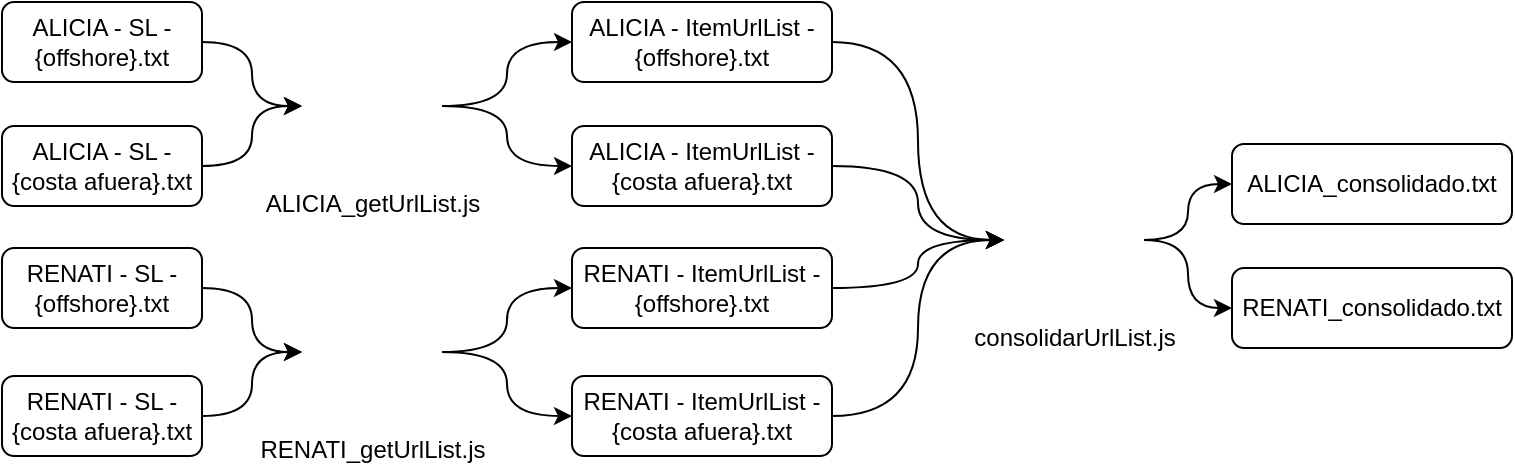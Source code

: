 <mxfile version="24.2.1" type="github">
  <diagram name="Página-1" id="gVBhoA8pPR8huvQvKDml">
    <mxGraphModel dx="1050" dy="522" grid="1" gridSize="10" guides="1" tooltips="1" connect="1" arrows="1" fold="1" page="1" pageScale="1" pageWidth="827" pageHeight="1169" math="0" shadow="0">
      <root>
        <mxCell id="0" />
        <mxCell id="1" parent="0" />
        <mxCell id="I8efuijmJ4XrfHdU1WwF-14" style="edgeStyle=orthogonalEdgeStyle;curved=1;rounded=0;orthogonalLoop=1;jettySize=auto;html=1;exitX=1;exitY=0.5;exitDx=0;exitDy=0;entryX=0;entryY=0.5;entryDx=0;entryDy=0;" edge="1" parent="1" source="I8efuijmJ4XrfHdU1WwF-2" target="I8efuijmJ4XrfHdU1WwF-8">
          <mxGeometry relative="1" as="geometry" />
        </mxCell>
        <mxCell id="I8efuijmJ4XrfHdU1WwF-2" value="ALICIA - SL - {offshore}.txt" style="rounded=1;whiteSpace=wrap;html=1;" vertex="1" parent="1">
          <mxGeometry x="30" y="27" width="100" height="40" as="geometry" />
        </mxCell>
        <mxCell id="I8efuijmJ4XrfHdU1WwF-15" style="edgeStyle=orthogonalEdgeStyle;curved=1;rounded=0;orthogonalLoop=1;jettySize=auto;html=1;exitX=1;exitY=0.5;exitDx=0;exitDy=0;entryX=0;entryY=0.5;entryDx=0;entryDy=0;" edge="1" parent="1" source="I8efuijmJ4XrfHdU1WwF-3" target="I8efuijmJ4XrfHdU1WwF-8">
          <mxGeometry relative="1" as="geometry">
            <mxPoint x="210" y="77" as="targetPoint" />
          </mxGeometry>
        </mxCell>
        <mxCell id="I8efuijmJ4XrfHdU1WwF-3" value="ALICIA - SL - {costa afuera}.txt" style="rounded=1;whiteSpace=wrap;html=1;" vertex="1" parent="1">
          <mxGeometry x="30" y="89" width="100" height="40" as="geometry" />
        </mxCell>
        <mxCell id="I8efuijmJ4XrfHdU1WwF-16" style="edgeStyle=orthogonalEdgeStyle;curved=1;rounded=0;orthogonalLoop=1;jettySize=auto;html=1;exitX=1;exitY=0.5;exitDx=0;exitDy=0;" edge="1" parent="1" source="I8efuijmJ4XrfHdU1WwF-4" target="I8efuijmJ4XrfHdU1WwF-9">
          <mxGeometry relative="1" as="geometry" />
        </mxCell>
        <mxCell id="I8efuijmJ4XrfHdU1WwF-4" value="RENATI - SL - {offshore}.txt" style="rounded=1;whiteSpace=wrap;html=1;" vertex="1" parent="1">
          <mxGeometry x="30" y="150" width="100" height="40" as="geometry" />
        </mxCell>
        <mxCell id="I8efuijmJ4XrfHdU1WwF-17" style="edgeStyle=orthogonalEdgeStyle;curved=1;rounded=0;orthogonalLoop=1;jettySize=auto;html=1;exitX=1;exitY=0.5;exitDx=0;exitDy=0;entryX=0;entryY=0.5;entryDx=0;entryDy=0;" edge="1" parent="1" source="I8efuijmJ4XrfHdU1WwF-5" target="I8efuijmJ4XrfHdU1WwF-9">
          <mxGeometry relative="1" as="geometry">
            <mxPoint x="180" y="210" as="targetPoint" />
          </mxGeometry>
        </mxCell>
        <mxCell id="I8efuijmJ4XrfHdU1WwF-5" value="RENATI - SL - {costa afuera}.txt" style="rounded=1;whiteSpace=wrap;html=1;" vertex="1" parent="1">
          <mxGeometry x="30" y="214" width="100" height="40" as="geometry" />
        </mxCell>
        <mxCell id="I8efuijmJ4XrfHdU1WwF-22" style="edgeStyle=orthogonalEdgeStyle;curved=1;rounded=0;orthogonalLoop=1;jettySize=auto;html=1;entryX=0;entryY=0.5;entryDx=0;entryDy=0;exitX=1;exitY=0.5;exitDx=0;exitDy=0;" edge="1" parent="1" source="I8efuijmJ4XrfHdU1WwF-8" target="I8efuijmJ4XrfHdU1WwF-18">
          <mxGeometry relative="1" as="geometry">
            <mxPoint x="300" y="27" as="sourcePoint" />
          </mxGeometry>
        </mxCell>
        <mxCell id="I8efuijmJ4XrfHdU1WwF-23" style="edgeStyle=orthogonalEdgeStyle;curved=1;rounded=0;orthogonalLoop=1;jettySize=auto;html=1;exitX=1;exitY=0.5;exitDx=0;exitDy=0;entryX=0;entryY=0.5;entryDx=0;entryDy=0;" edge="1" parent="1" source="I8efuijmJ4XrfHdU1WwF-8" target="I8efuijmJ4XrfHdU1WwF-19">
          <mxGeometry relative="1" as="geometry" />
        </mxCell>
        <mxCell id="I8efuijmJ4XrfHdU1WwF-8" value="ALICIA_getUrlList.js" style="shape=image;html=1;verticalAlign=top;verticalLabelPosition=bottom;labelBackgroundColor=#ffffff;imageAspect=0;aspect=fixed;image=https://cdn0.iconfinder.com/data/icons/file-names-26/512/27-128.png" vertex="1" parent="1">
          <mxGeometry x="180" y="44" width="70" height="70" as="geometry" />
        </mxCell>
        <mxCell id="I8efuijmJ4XrfHdU1WwF-24" style="edgeStyle=orthogonalEdgeStyle;curved=1;rounded=0;orthogonalLoop=1;jettySize=auto;html=1;exitX=1;exitY=0.5;exitDx=0;exitDy=0;entryX=0;entryY=0.5;entryDx=0;entryDy=0;" edge="1" parent="1" source="I8efuijmJ4XrfHdU1WwF-9" target="I8efuijmJ4XrfHdU1WwF-20">
          <mxGeometry relative="1" as="geometry" />
        </mxCell>
        <mxCell id="I8efuijmJ4XrfHdU1WwF-25" style="edgeStyle=orthogonalEdgeStyle;curved=1;rounded=0;orthogonalLoop=1;jettySize=auto;html=1;exitX=1;exitY=0.5;exitDx=0;exitDy=0;entryX=0;entryY=0.5;entryDx=0;entryDy=0;" edge="1" parent="1" source="I8efuijmJ4XrfHdU1WwF-9" target="I8efuijmJ4XrfHdU1WwF-21">
          <mxGeometry relative="1" as="geometry" />
        </mxCell>
        <mxCell id="I8efuijmJ4XrfHdU1WwF-9" value="RENATI_getUrlList.js" style="shape=image;html=1;verticalAlign=top;verticalLabelPosition=bottom;labelBackgroundColor=#ffffff;imageAspect=0;aspect=fixed;image=https://cdn0.iconfinder.com/data/icons/file-names-26/512/27-128.png" vertex="1" parent="1">
          <mxGeometry x="180" y="167" width="70" height="70" as="geometry" />
        </mxCell>
        <mxCell id="I8efuijmJ4XrfHdU1WwF-27" style="edgeStyle=orthogonalEdgeStyle;curved=1;rounded=0;orthogonalLoop=1;jettySize=auto;html=1;exitX=1;exitY=0.5;exitDx=0;exitDy=0;entryX=0;entryY=0.5;entryDx=0;entryDy=0;" edge="1" parent="1" source="I8efuijmJ4XrfHdU1WwF-18" target="I8efuijmJ4XrfHdU1WwF-26">
          <mxGeometry relative="1" as="geometry">
            <mxPoint x="540" y="70" as="targetPoint" />
          </mxGeometry>
        </mxCell>
        <mxCell id="I8efuijmJ4XrfHdU1WwF-18" value="ALICIA - ItemUrlList - {offshore}.txt" style="rounded=1;whiteSpace=wrap;html=1;" vertex="1" parent="1">
          <mxGeometry x="315" y="27" width="130" height="40" as="geometry" />
        </mxCell>
        <mxCell id="I8efuijmJ4XrfHdU1WwF-28" style="edgeStyle=orthogonalEdgeStyle;curved=1;rounded=0;orthogonalLoop=1;jettySize=auto;html=1;exitX=1;exitY=0.5;exitDx=0;exitDy=0;entryX=0;entryY=0.5;entryDx=0;entryDy=0;" edge="1" parent="1" source="I8efuijmJ4XrfHdU1WwF-19" target="I8efuijmJ4XrfHdU1WwF-26">
          <mxGeometry relative="1" as="geometry">
            <mxPoint x="520" y="140" as="targetPoint" />
          </mxGeometry>
        </mxCell>
        <mxCell id="I8efuijmJ4XrfHdU1WwF-19" value="ALICIA - ItemUrlList - {costa afuera}.txt" style="rounded=1;whiteSpace=wrap;html=1;" vertex="1" parent="1">
          <mxGeometry x="315" y="89" width="130" height="40" as="geometry" />
        </mxCell>
        <mxCell id="I8efuijmJ4XrfHdU1WwF-29" style="edgeStyle=orthogonalEdgeStyle;curved=1;rounded=0;orthogonalLoop=1;jettySize=auto;html=1;exitX=1;exitY=0.5;exitDx=0;exitDy=0;entryX=0;entryY=0.5;entryDx=0;entryDy=0;" edge="1" parent="1" source="I8efuijmJ4XrfHdU1WwF-20" target="I8efuijmJ4XrfHdU1WwF-26">
          <mxGeometry relative="1" as="geometry">
            <mxPoint x="510" y="170" as="targetPoint" />
          </mxGeometry>
        </mxCell>
        <mxCell id="I8efuijmJ4XrfHdU1WwF-20" value="RENATI - ItemUrlList&amp;nbsp;- {offshore}.txt" style="rounded=1;whiteSpace=wrap;html=1;" vertex="1" parent="1">
          <mxGeometry x="315" y="150" width="130" height="40" as="geometry" />
        </mxCell>
        <mxCell id="I8efuijmJ4XrfHdU1WwF-30" style="edgeStyle=orthogonalEdgeStyle;curved=1;rounded=0;orthogonalLoop=1;jettySize=auto;html=1;exitX=1;exitY=0.5;exitDx=0;exitDy=0;entryX=0;entryY=0.5;entryDx=0;entryDy=0;" edge="1" parent="1" source="I8efuijmJ4XrfHdU1WwF-21" target="I8efuijmJ4XrfHdU1WwF-26">
          <mxGeometry relative="1" as="geometry">
            <mxPoint x="510" y="220" as="targetPoint" />
          </mxGeometry>
        </mxCell>
        <mxCell id="I8efuijmJ4XrfHdU1WwF-21" value="RENATI - ItemUrlList&amp;nbsp;- {costa afuera}.txt" style="rounded=1;whiteSpace=wrap;html=1;" vertex="1" parent="1">
          <mxGeometry x="315" y="214" width="130" height="40" as="geometry" />
        </mxCell>
        <mxCell id="I8efuijmJ4XrfHdU1WwF-33" style="edgeStyle=orthogonalEdgeStyle;curved=1;rounded=0;orthogonalLoop=1;jettySize=auto;html=1;exitX=1;exitY=0.5;exitDx=0;exitDy=0;entryX=0;entryY=0.5;entryDx=0;entryDy=0;" edge="1" parent="1" source="I8efuijmJ4XrfHdU1WwF-26" target="I8efuijmJ4XrfHdU1WwF-31">
          <mxGeometry relative="1" as="geometry" />
        </mxCell>
        <mxCell id="I8efuijmJ4XrfHdU1WwF-34" style="edgeStyle=orthogonalEdgeStyle;curved=1;rounded=0;orthogonalLoop=1;jettySize=auto;html=1;entryX=0;entryY=0.5;entryDx=0;entryDy=0;" edge="1" parent="1" source="I8efuijmJ4XrfHdU1WwF-26" target="I8efuijmJ4XrfHdU1WwF-32">
          <mxGeometry relative="1" as="geometry" />
        </mxCell>
        <mxCell id="I8efuijmJ4XrfHdU1WwF-26" value="consolidarUrlList.js" style="shape=image;html=1;verticalAlign=top;verticalLabelPosition=bottom;labelBackgroundColor=#ffffff;imageAspect=0;aspect=fixed;image=https://cdn0.iconfinder.com/data/icons/file-names-26/512/27-128.png" vertex="1" parent="1">
          <mxGeometry x="531" y="111" width="70" height="70" as="geometry" />
        </mxCell>
        <mxCell id="I8efuijmJ4XrfHdU1WwF-31" value="ALICIA_consolidado.txt" style="rounded=1;whiteSpace=wrap;html=1;" vertex="1" parent="1">
          <mxGeometry x="645" y="98" width="140" height="40" as="geometry" />
        </mxCell>
        <mxCell id="I8efuijmJ4XrfHdU1WwF-32" value="RENATI_consolidado.txt" style="rounded=1;whiteSpace=wrap;html=1;" vertex="1" parent="1">
          <mxGeometry x="645" y="160" width="140" height="40" as="geometry" />
        </mxCell>
      </root>
    </mxGraphModel>
  </diagram>
</mxfile>
